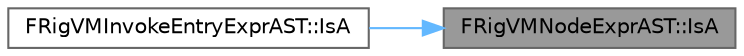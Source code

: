 digraph "FRigVMNodeExprAST::IsA"
{
 // INTERACTIVE_SVG=YES
 // LATEX_PDF_SIZE
  bgcolor="transparent";
  edge [fontname=Helvetica,fontsize=10,labelfontname=Helvetica,labelfontsize=10];
  node [fontname=Helvetica,fontsize=10,shape=box,height=0.2,width=0.4];
  rankdir="RL";
  Node1 [id="Node000001",label="FRigVMNodeExprAST::IsA",height=0.2,width=0.4,color="gray40", fillcolor="grey60", style="filled", fontcolor="black",tooltip="provides type checking for inherited types"];
  Node1 -> Node2 [id="edge1_Node000001_Node000002",dir="back",color="steelblue1",style="solid",tooltip=" "];
  Node2 [id="Node000002",label="FRigVMInvokeEntryExprAST::IsA",height=0.2,width=0.4,color="grey40", fillcolor="white", style="filled",URL="$d0/d18/classFRigVMInvokeEntryExprAST.html#aec4b9f40ea1f9e03d0a16858f35e848d",tooltip="provides type checking for inherited types"];
}

